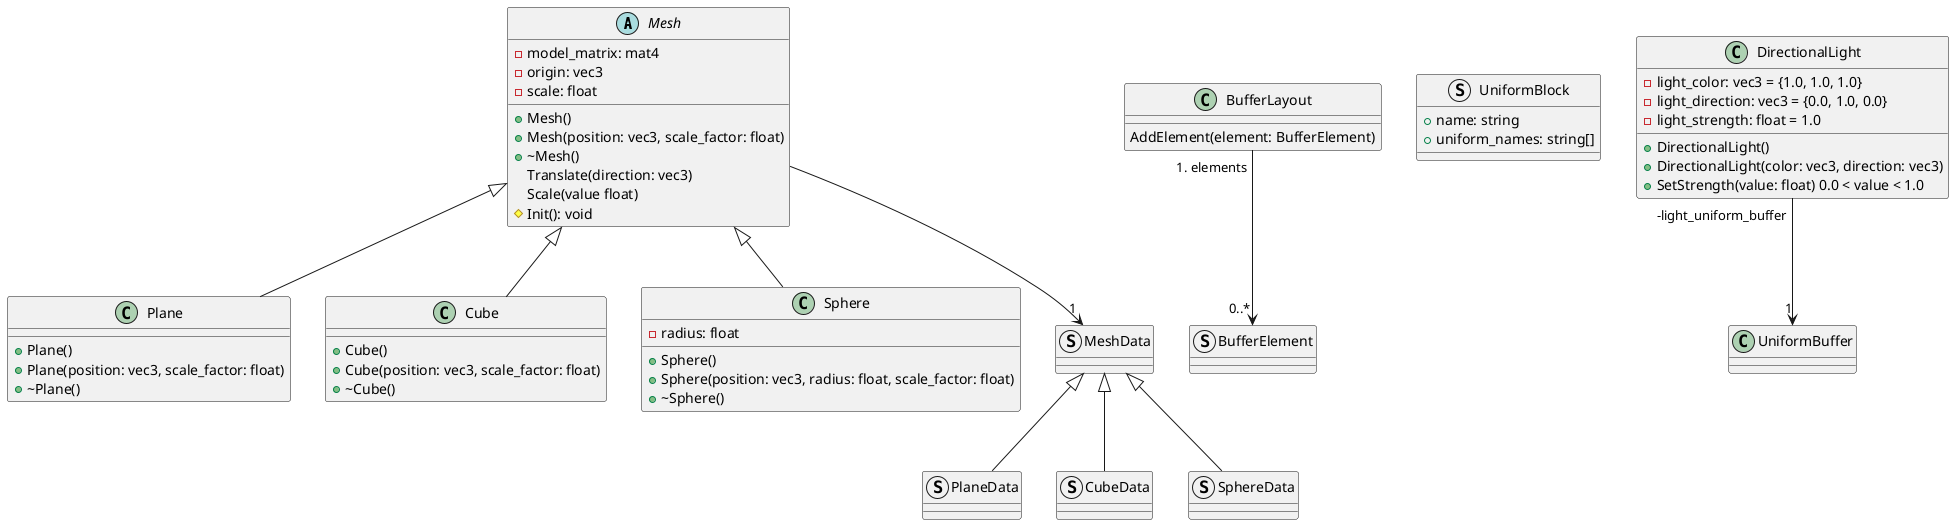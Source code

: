 @startuml renderer_classes
abstract Mesh
Mesh : -model_matrix: mat4
Mesh : -origin: vec3
Mesh : -scale: float
Mesh : +Mesh()
Mesh : +Mesh(position: vec3, scale_factor: float)
Mesh : +\~Mesh()
Mesh : Translate(direction: vec3)
Mesh : Scale(value float)
Mesh : #Init(): void

class Plane
Plane : +Plane()
Plane : +Plane(position: vec3, scale_factor: float)
Plane : +\~Plane()

class Cube
Cube : +Cube()
Cube : +Cube(position: vec3, scale_factor: float)
Cube : +\~Cube()

class Sphere
Sphere : -radius: float
Sphere : +Sphere()
Sphere : +Sphere(position: vec3, radius: float, scale_factor: float)
Sphere : +\~Sphere()

struct MeshData

struct PlaneData

struct CubeData

struct SphereData

struct BufferElement

class BufferLayout
BufferLayout : AddElement(element: BufferElement)

struct UniformBlock
UniformBlock : +name: string
UniformBlock : +uniform_names: string[]

BufferLayout "#elements" --> "0..*" BufferElement

class UniformBuffer

class DirectionalLight
DirectionalLight : -light_color: vec3 = {1.0, 1.0, 1.0}
DirectionalLight : -light_direction: vec3 = {0.0, 1.0, 0.0}
DirectionalLight : -light_strength: float = 1.0
DirectionalLight : +DirectionalLight()
DirectionalLight : +DirectionalLight(color: vec3, direction: vec3)
DirectionalLight : +SetStrength(value: float) 0.0 < value < 1.0

DirectionalLight "-light_uniform_buffer" --> "1" UniformBuffer

Mesh --> "1" MeshData
MeshData <|-- PlaneData
MeshData <|-- CubeData
MeshData <|-- SphereData

Mesh <|-- Plane
Mesh <|-- Cube
Mesh <|-- Sphere
@enduml